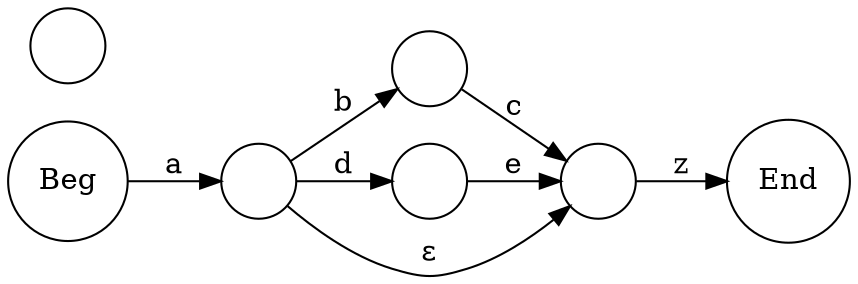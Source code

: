 digraph tokex {
	labelloc="t";
	label="";
	graph [dpi=200];
	rankdir=LR;
	fontname="Helvetica";
	edge [arrowhead=normal,arrowtail=dot];
	node [shape=circle];
	# Auto-generated by Tokex.

	Beg [label="Beg"];
	1 [label=""];
	2 [label=""];
	3 [label=""];
	4 [label=""];
	5 [label=""];
	End [label="End"];
	Beg -> 1 [label="a"];
	1 -> 5 [label=<&epsilon;>];
	1 -> 2 [label="b"];
	1 -> 4 [label="d"];
	5 -> End [label="z"];
	2 -> 5 [label="c"];
	4 -> 5 [label="e"];
}
